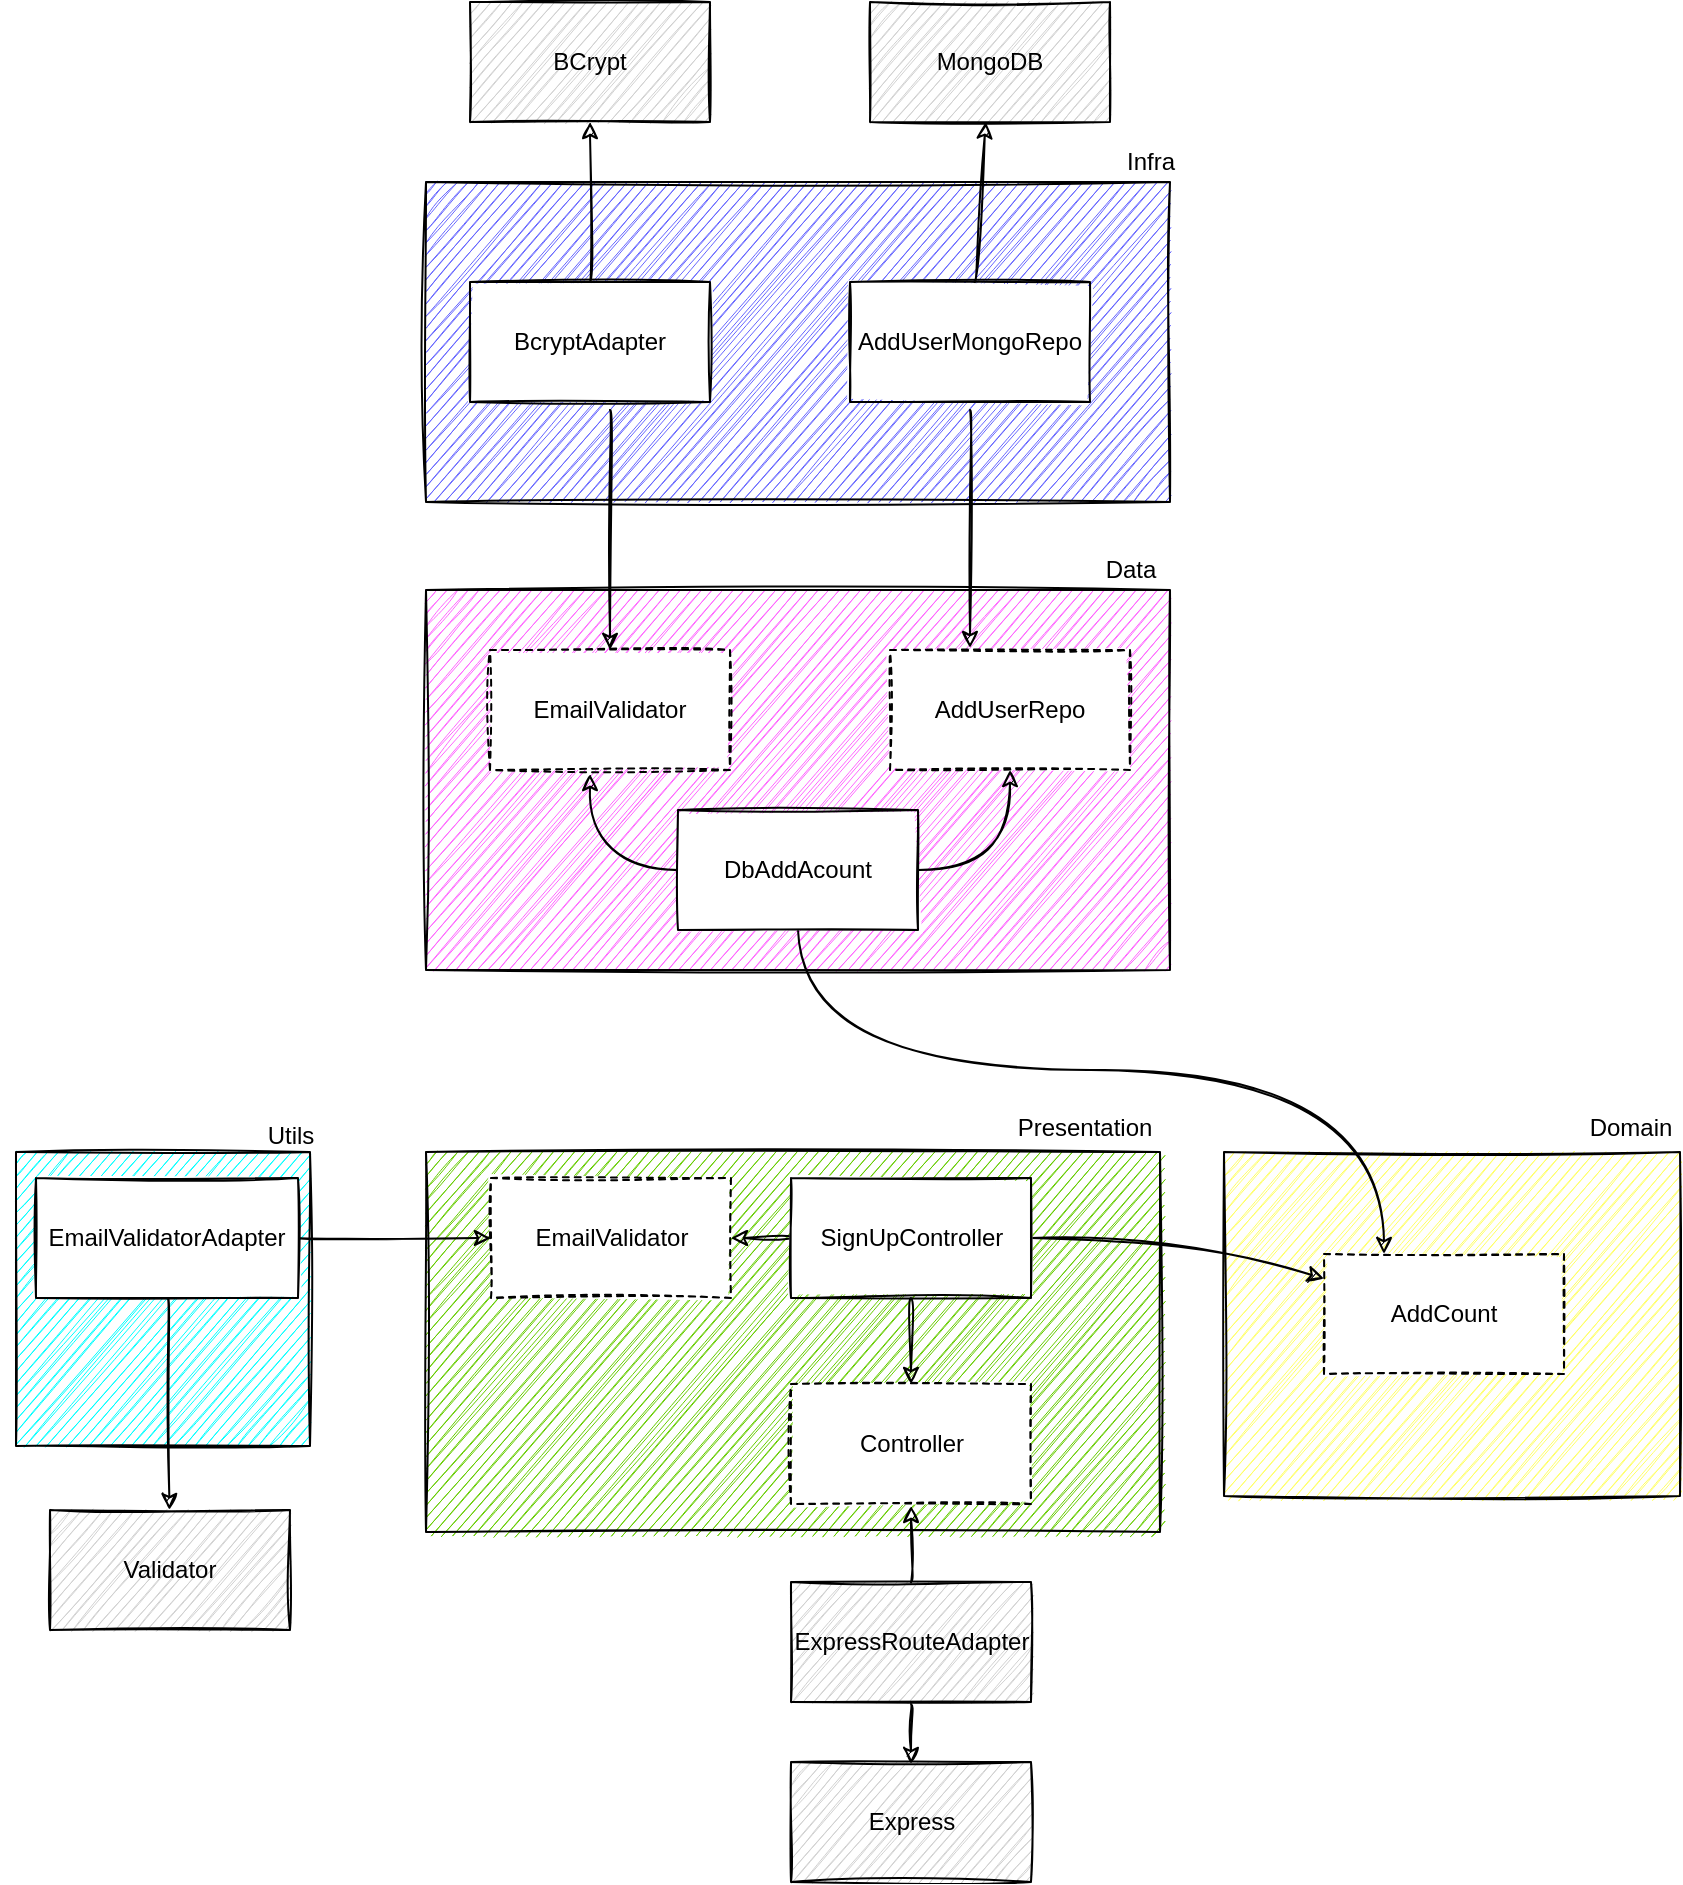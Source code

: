 <mxfile version="13.6.2" type="github">
  <diagram id="KFHT1xv7hrLZdYP2vJop" name="SingUP">
    <mxGraphModel dx="739" dy="1128" grid="1" gridSize="10" guides="0" tooltips="1" connect="0" arrows="0" fold="1" page="0" pageScale="1" pageWidth="827" pageHeight="1169" math="0" shadow="0">
      <root>
        <mxCell id="0" />
        <mxCell id="1" parent="0" />
        <mxCell id="jevTY8jZ-pcgP-MfwE-D-48" value="" style="whiteSpace=wrap;html=1;fillColor=#6666FF;gradientColor=none;sketch=1;" parent="1" vertex="1">
          <mxGeometry x="288" y="-244" width="372" height="160" as="geometry" />
        </mxCell>
        <mxCell id="jevTY8jZ-pcgP-MfwE-D-30" value="" style="whiteSpace=wrap;html=1;fillColor=#FFFF66;gradientColor=none;sketch=1;labelBorderColor=none;labelBackgroundColor=#FFFF66;" parent="1" vertex="1">
          <mxGeometry x="687" y="241" width="228" height="172" as="geometry" />
        </mxCell>
        <mxCell id="jevTY8jZ-pcgP-MfwE-D-1" value="MongoDB" style="whiteSpace=wrap;html=1;labelBorderColor=none;sketch=1;fillColor=#D1D1D1;" parent="1" vertex="1">
          <mxGeometry x="510" y="-334" width="120" height="60" as="geometry" />
        </mxCell>
        <mxCell id="jevTY8jZ-pcgP-MfwE-D-6" value="Express" style="whiteSpace=wrap;html=1;sketch=1;fillColor=#D1D1D1;" parent="1" vertex="1">
          <mxGeometry x="470.5" y="546" width="120" height="60" as="geometry" />
        </mxCell>
        <mxCell id="jevTY8jZ-pcgP-MfwE-D-7" value="" style="whiteSpace=wrap;html=1;sketch=1;fillColor=#66CC00;" parent="1" vertex="1">
          <mxGeometry x="288" y="241" width="367" height="190" as="geometry" />
        </mxCell>
        <mxCell id="jevTY8jZ-pcgP-MfwE-D-8" value="Validator" style="whiteSpace=wrap;html=1;sketch=1;fillColor=#D1D1D1;" parent="1" vertex="1">
          <mxGeometry x="100" y="420" width="120" height="60" as="geometry" />
        </mxCell>
        <mxCell id="jevTY8jZ-pcgP-MfwE-D-9" value="BCrypt" style="whiteSpace=wrap;html=1;sketch=1;fillColor=#D1D1D1;" parent="1" vertex="1">
          <mxGeometry x="310" y="-334" width="120" height="60" as="geometry" />
        </mxCell>
        <mxCell id="jevTY8jZ-pcgP-MfwE-D-20" value="" style="edgeStyle=none;orthogonalLoop=1;jettySize=auto;html=1;curved=1;sketch=1;" parent="1" edge="1">
          <mxGeometry relative="1" as="geometry">
            <mxPoint x="530.5" y="517" as="sourcePoint" />
            <mxPoint x="530.5" y="547" as="targetPoint" />
          </mxGeometry>
        </mxCell>
        <mxCell id="jevTY8jZ-pcgP-MfwE-D-25" value="" style="edgeStyle=none;orthogonalLoop=1;jettySize=auto;html=1;curved=1;sketch=1;" parent="1" source="jevTY8jZ-pcgP-MfwE-D-17" edge="1">
          <mxGeometry relative="1" as="geometry">
            <mxPoint x="530.5" y="418" as="targetPoint" />
          </mxGeometry>
        </mxCell>
        <mxCell id="jevTY8jZ-pcgP-MfwE-D-17" value="ExpressRouteAdapter" style="whiteSpace=wrap;html=1;sketch=1;fillColor=#D1D1D1;" parent="1" vertex="1">
          <mxGeometry x="470.5" y="456" width="120" height="60" as="geometry" />
        </mxCell>
        <mxCell id="jevTY8jZ-pcgP-MfwE-D-18" value="" style="whiteSpace=wrap;html=1;aspect=fixed;sketch=1;fillColor=#00FFFF;" parent="1" vertex="1">
          <mxGeometry x="83" y="241" width="147" height="147" as="geometry" />
        </mxCell>
        <mxCell id="jevTY8jZ-pcgP-MfwE-D-24" value="" style="edgeStyle=none;orthogonalLoop=1;jettySize=auto;html=1;curved=1;sketch=1;" parent="1" source="jevTY8jZ-pcgP-MfwE-D-19" target="jevTY8jZ-pcgP-MfwE-D-23" edge="1">
          <mxGeometry relative="1" as="geometry" />
        </mxCell>
        <mxCell id="jevTY8jZ-pcgP-MfwE-D-35" style="edgeStyle=none;orthogonalLoop=1;jettySize=auto;html=1;curved=1;sketch=1;" parent="1" source="jevTY8jZ-pcgP-MfwE-D-19" target="jevTY8jZ-pcgP-MfwE-D-33" edge="1">
          <mxGeometry relative="1" as="geometry">
            <Array as="points">
              <mxPoint x="668" y="284" />
            </Array>
          </mxGeometry>
        </mxCell>
        <mxCell id="jevTY8jZ-pcgP-MfwE-D-36" value="" style="edgeStyle=none;orthogonalLoop=1;jettySize=auto;html=1;curved=1;sketch=1;" parent="1" source="jevTY8jZ-pcgP-MfwE-D-19" target="jevTY8jZ-pcgP-MfwE-D-22" edge="1">
          <mxGeometry relative="1" as="geometry" />
        </mxCell>
        <mxCell id="jevTY8jZ-pcgP-MfwE-D-19" value="SignUpController" style="whiteSpace=wrap;html=1;sketch=1;" parent="1" vertex="1">
          <mxGeometry x="470.5" y="254" width="120" height="60" as="geometry" />
        </mxCell>
        <mxCell id="jevTY8jZ-pcgP-MfwE-D-22" value="Controller" style="whiteSpace=wrap;html=1;dashed=1;A;sketch=1;" parent="1" vertex="1">
          <mxGeometry x="470.5" y="357" width="120" height="60" as="geometry" />
        </mxCell>
        <mxCell id="jevTY8jZ-pcgP-MfwE-D-23" value="EmailValidator" style="whiteSpace=wrap;html=1;dashed=1;A;sketch=1;" parent="1" vertex="1">
          <mxGeometry x="320.5" y="254" width="120" height="60" as="geometry" />
        </mxCell>
        <mxCell id="jevTY8jZ-pcgP-MfwE-D-26" value="Utils" style="text;html=1;align=center;verticalAlign=middle;resizable=0;points=[];autosize=1;sketch=1;" parent="1" vertex="1">
          <mxGeometry x="203" y="224" width="33" height="18" as="geometry" />
        </mxCell>
        <mxCell id="jevTY8jZ-pcgP-MfwE-D-29" value="" style="edgeStyle=none;orthogonalLoop=1;jettySize=auto;html=1;curved=1;sketch=1;" parent="1" source="jevTY8jZ-pcgP-MfwE-D-27" target="jevTY8jZ-pcgP-MfwE-D-23" edge="1">
          <mxGeometry relative="1" as="geometry" />
        </mxCell>
        <mxCell id="jevTY8jZ-pcgP-MfwE-D-37" value="" style="edgeStyle=none;orthogonalLoop=1;jettySize=auto;html=1;curved=1;sketch=1;" parent="1" source="jevTY8jZ-pcgP-MfwE-D-27" target="jevTY8jZ-pcgP-MfwE-D-8" edge="1">
          <mxGeometry relative="1" as="geometry" />
        </mxCell>
        <mxCell id="jevTY8jZ-pcgP-MfwE-D-27" value="EmailValidatorAdapter" style="whiteSpace=wrap;html=1;fillColor=#ffffff;gradientColor=none;sketch=1;" parent="1" vertex="1">
          <mxGeometry x="93" y="254" width="131" height="60" as="geometry" />
        </mxCell>
        <mxCell id="jevTY8jZ-pcgP-MfwE-D-28" style="edgeStyle=none;orthogonalLoop=1;jettySize=auto;html=1;exitX=0;exitY=0.5;exitDx=0;exitDy=0;curved=1;sketch=1;" parent="1" source="jevTY8jZ-pcgP-MfwE-D-18" target="jevTY8jZ-pcgP-MfwE-D-18" edge="1">
          <mxGeometry relative="1" as="geometry" />
        </mxCell>
        <mxCell id="jevTY8jZ-pcgP-MfwE-D-31" value="Presentation" style="text;html=1;align=center;verticalAlign=middle;resizable=0;points=[];autosize=1;sketch=1;" parent="1" vertex="1">
          <mxGeometry x="578" y="220" width="77" height="18" as="geometry" />
        </mxCell>
        <mxCell id="jevTY8jZ-pcgP-MfwE-D-32" value="Domain" style="text;html=1;align=center;verticalAlign=middle;resizable=0;points=[];autosize=1;sketch=1;" parent="1" vertex="1">
          <mxGeometry x="864" y="220" width="51" height="18" as="geometry" />
        </mxCell>
        <mxCell id="jevTY8jZ-pcgP-MfwE-D-33" value="AddCount" style="whiteSpace=wrap;html=1;fillColor=#ffffff;gradientColor=none;dashed=1;sketch=1;" parent="1" vertex="1">
          <mxGeometry x="737" y="292" width="120" height="60" as="geometry" />
        </mxCell>
        <mxCell id="jevTY8jZ-pcgP-MfwE-D-38" style="edgeStyle=none;orthogonalLoop=1;jettySize=auto;html=1;exitX=0.25;exitY=1;exitDx=0;exitDy=0;curved=1;sketch=1;" parent="1" source="jevTY8jZ-pcgP-MfwE-D-9" target="jevTY8jZ-pcgP-MfwE-D-9" edge="1">
          <mxGeometry relative="1" as="geometry" />
        </mxCell>
        <mxCell id="jevTY8jZ-pcgP-MfwE-D-39" value="" style="whiteSpace=wrap;html=1;fillColor=#FF66FF;gradientColor=none;sketch=1;" parent="1" vertex="1">
          <mxGeometry x="288" y="-40" width="372" height="190" as="geometry" />
        </mxCell>
        <mxCell id="jevTY8jZ-pcgP-MfwE-D-40" value="EmailValidator" style="whiteSpace=wrap;html=1;fillColor=#ffffff;gradientColor=none;dashed=1;sketch=1;" parent="1" vertex="1">
          <mxGeometry x="320" y="-10" width="120" height="60" as="geometry" />
        </mxCell>
        <mxCell id="jevTY8jZ-pcgP-MfwE-D-41" value="AddUserRepo" style="whiteSpace=wrap;html=1;fillColor=#ffffff;gradientColor=none;dashed=1;sketch=1;" parent="1" vertex="1">
          <mxGeometry x="520" y="-10" width="120" height="60" as="geometry" />
        </mxCell>
        <mxCell id="jevTY8jZ-pcgP-MfwE-D-44" style="edgeStyle=none;orthogonalLoop=1;jettySize=auto;html=1;exitX=0;exitY=0.5;exitDx=0;exitDy=0;curved=1;sketch=1;" parent="1" source="jevTY8jZ-pcgP-MfwE-D-42" edge="1">
          <mxGeometry relative="1" as="geometry">
            <mxPoint x="370" y="52" as="targetPoint" />
            <Array as="points">
              <mxPoint x="370" y="100" />
            </Array>
          </mxGeometry>
        </mxCell>
        <mxCell id="jevTY8jZ-pcgP-MfwE-D-46" style="edgeStyle=none;orthogonalLoop=1;jettySize=auto;html=1;exitX=1;exitY=0.5;exitDx=0;exitDy=0;curved=1;sketch=1;" parent="1" source="jevTY8jZ-pcgP-MfwE-D-42" target="jevTY8jZ-pcgP-MfwE-D-41" edge="1">
          <mxGeometry relative="1" as="geometry">
            <Array as="points">
              <mxPoint x="580" y="100" />
            </Array>
          </mxGeometry>
        </mxCell>
        <mxCell id="jevTY8jZ-pcgP-MfwE-D-47" style="edgeStyle=none;orthogonalLoop=1;jettySize=auto;html=1;entryX=0.25;entryY=0;entryDx=0;entryDy=0;curved=1;sketch=1;" parent="1" source="jevTY8jZ-pcgP-MfwE-D-42" target="jevTY8jZ-pcgP-MfwE-D-33" edge="1">
          <mxGeometry relative="1" as="geometry">
            <mxPoint x="730" y="200" as="targetPoint" />
            <Array as="points">
              <mxPoint x="474" y="200" />
              <mxPoint x="767" y="200" />
            </Array>
          </mxGeometry>
        </mxCell>
        <mxCell id="jevTY8jZ-pcgP-MfwE-D-42" value="DbAddAcount" style="whiteSpace=wrap;html=1;fillColor=#ffffff;gradientColor=none;sketch=1;" parent="1" vertex="1">
          <mxGeometry x="414" y="70" width="120" height="60" as="geometry" />
        </mxCell>
        <mxCell id="jevTY8jZ-pcgP-MfwE-D-49" value="Data" style="text;html=1;align=center;verticalAlign=middle;resizable=0;points=[];autosize=1;sketch=1;" parent="1" vertex="1">
          <mxGeometry x="620" y="-60" width="40" height="20" as="geometry" />
        </mxCell>
        <mxCell id="jevTY8jZ-pcgP-MfwE-D-50" value="Infra" style="text;html=1;align=center;verticalAlign=middle;resizable=0;points=[];autosize=1;sketch=1;" parent="1" vertex="1">
          <mxGeometry x="630" y="-264" width="40" height="20" as="geometry" />
        </mxCell>
        <mxCell id="jevTY8jZ-pcgP-MfwE-D-54" style="edgeStyle=none;orthogonalLoop=1;jettySize=auto;html=1;curved=1;sketch=1;" parent="1" source="jevTY8jZ-pcgP-MfwE-D-51" target="jevTY8jZ-pcgP-MfwE-D-9" edge="1">
          <mxGeometry relative="1" as="geometry" />
        </mxCell>
        <mxCell id="jevTY8jZ-pcgP-MfwE-D-53" style="edgeStyle=none;orthogonalLoop=1;jettySize=auto;html=1;curved=1;sketch=1;" parent="1" source="jevTY8jZ-pcgP-MfwE-D-52" target="jevTY8jZ-pcgP-MfwE-D-1" edge="1">
          <mxGeometry relative="1" as="geometry" />
        </mxCell>
        <mxCell id="jevTY8jZ-pcgP-MfwE-D-52" value="AddUserMongoRepo" style="whiteSpace=wrap;html=1;fillColor=#ffffff;gradientColor=none;sketch=1;" parent="1" vertex="1">
          <mxGeometry x="500" y="-194" width="120" height="60" as="geometry" />
        </mxCell>
        <mxCell id="jevTY8jZ-pcgP-MfwE-D-51" value="BcryptAdapter" style="whiteSpace=wrap;html=1;fillColor=#ffffff;gradientColor=none;sketch=1;" parent="1" vertex="1">
          <mxGeometry x="310" y="-194" width="120" height="60" as="geometry" />
        </mxCell>
        <mxCell id="jevTY8jZ-pcgP-MfwE-D-57" style="edgeStyle=none;orthogonalLoop=1;jettySize=auto;html=1;curved=1;sketch=1;" parent="1" target="jevTY8jZ-pcgP-MfwE-D-40" edge="1">
          <mxGeometry relative="1" as="geometry">
            <mxPoint x="380" y="-130" as="sourcePoint" />
            <mxPoint x="290" y="-80" as="targetPoint" />
          </mxGeometry>
        </mxCell>
        <mxCell id="jevTY8jZ-pcgP-MfwE-D-58" style="edgeStyle=none;orthogonalLoop=1;jettySize=auto;html=1;curved=1;sketch=1;" parent="1" edge="1">
          <mxGeometry relative="1" as="geometry">
            <mxPoint x="560" y="-130" as="sourcePoint" />
            <mxPoint x="559.999" y="-11" as="targetPoint" />
          </mxGeometry>
        </mxCell>
      </root>
    </mxGraphModel>
  </diagram>
</mxfile>
